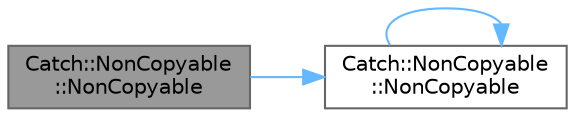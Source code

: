 digraph "Catch::NonCopyable::NonCopyable"
{
 // LATEX_PDF_SIZE
  bgcolor="transparent";
  edge [fontname=Helvetica,fontsize=10,labelfontname=Helvetica,labelfontsize=10];
  node [fontname=Helvetica,fontsize=10,shape=box,height=0.2,width=0.4];
  rankdir="LR";
  Node1 [id="Node000001",label="Catch::NonCopyable\l::NonCopyable",height=0.2,width=0.4,color="gray40", fillcolor="grey60", style="filled", fontcolor="black",tooltip=" "];
  Node1 -> Node2 [id="edge1_Node000001_Node000002",color="steelblue1",style="solid",tooltip=" "];
  Node2 [id="Node000002",label="Catch::NonCopyable\l::NonCopyable",height=0.2,width=0.4,color="grey40", fillcolor="white", style="filled",URL="$class_catch_1_1_non_copyable.html#a74cf3e4aa051c284941e39b436b2f693",tooltip=" "];
  Node2 -> Node2 [id="edge2_Node000002_Node000002",color="steelblue1",style="solid",tooltip=" "];
}
